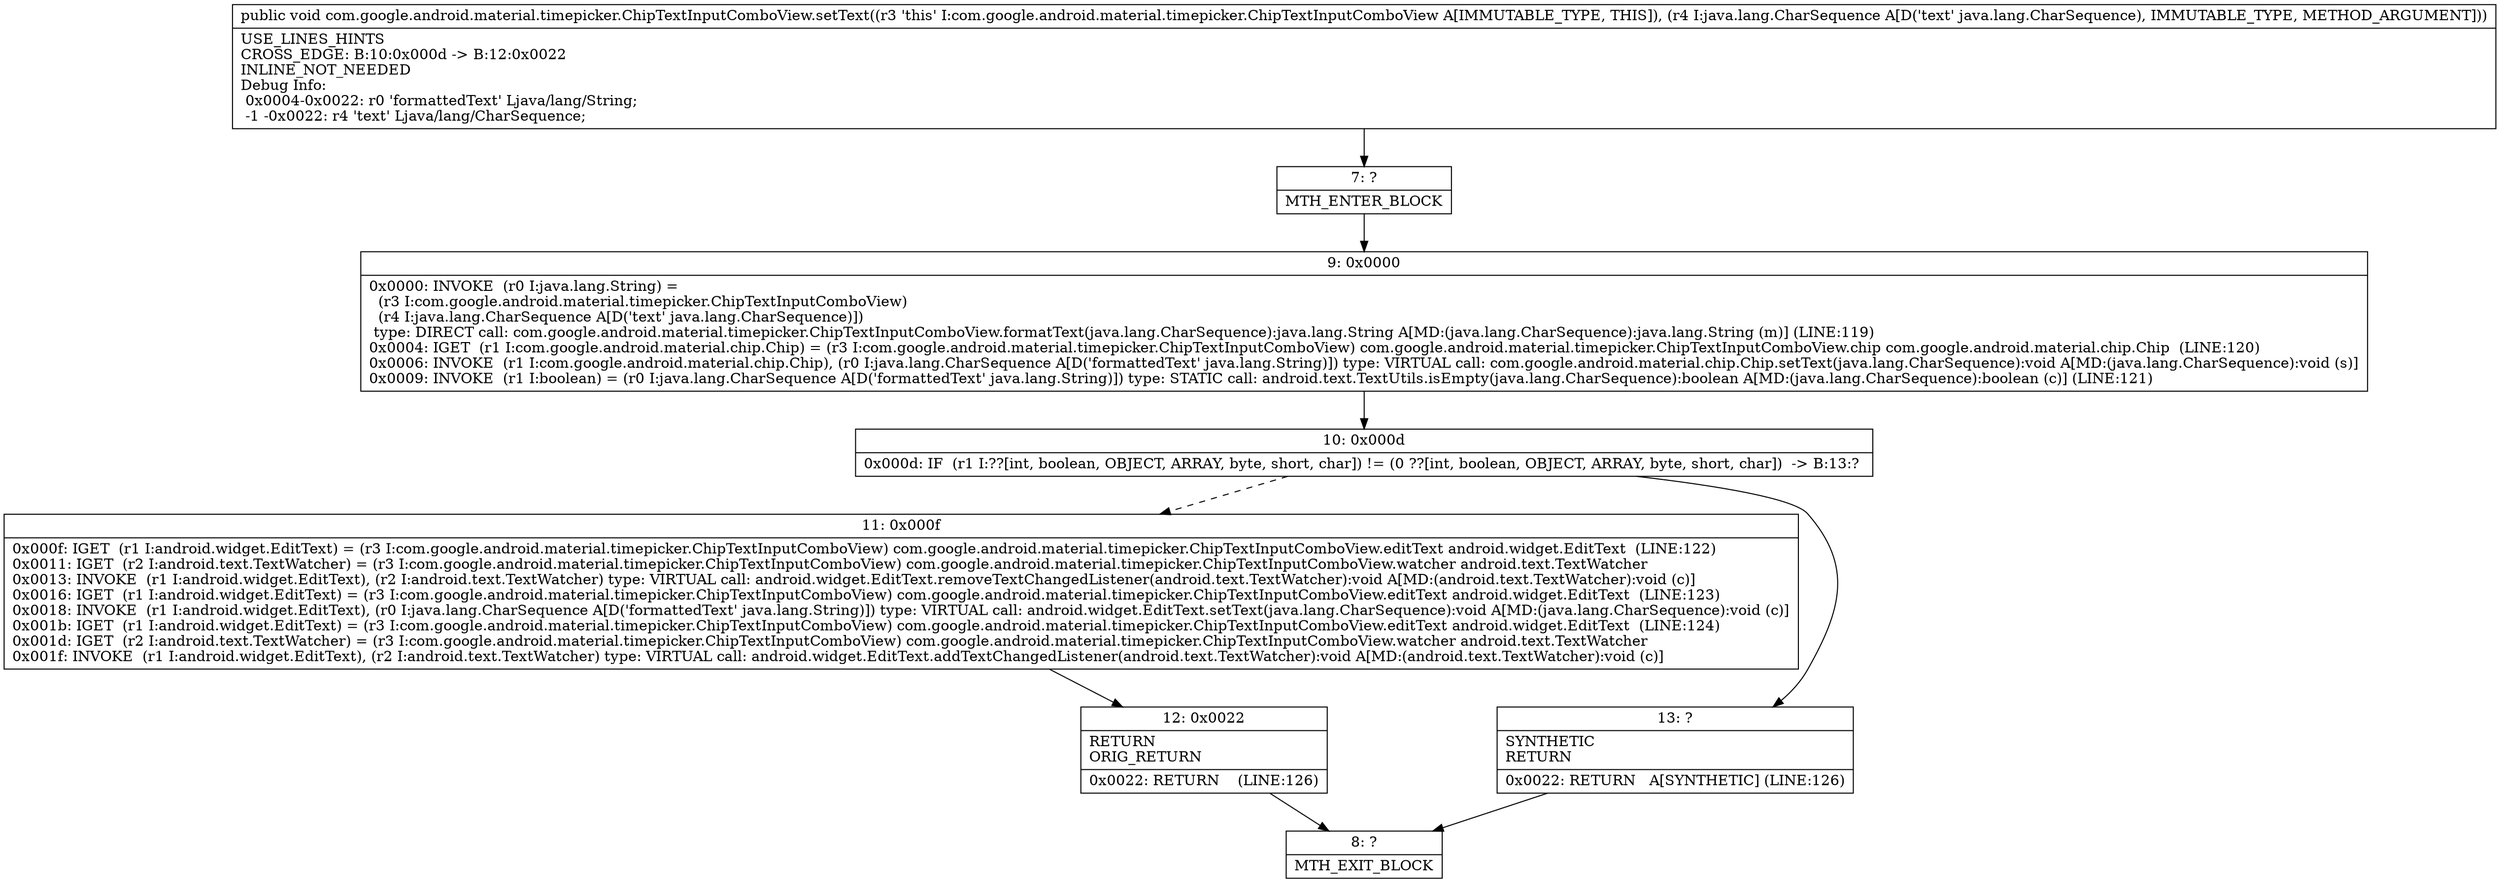 digraph "CFG forcom.google.android.material.timepicker.ChipTextInputComboView.setText(Ljava\/lang\/CharSequence;)V" {
Node_7 [shape=record,label="{7\:\ ?|MTH_ENTER_BLOCK\l}"];
Node_9 [shape=record,label="{9\:\ 0x0000|0x0000: INVOKE  (r0 I:java.lang.String) = \l  (r3 I:com.google.android.material.timepicker.ChipTextInputComboView)\l  (r4 I:java.lang.CharSequence A[D('text' java.lang.CharSequence)])\l type: DIRECT call: com.google.android.material.timepicker.ChipTextInputComboView.formatText(java.lang.CharSequence):java.lang.String A[MD:(java.lang.CharSequence):java.lang.String (m)] (LINE:119)\l0x0004: IGET  (r1 I:com.google.android.material.chip.Chip) = (r3 I:com.google.android.material.timepicker.ChipTextInputComboView) com.google.android.material.timepicker.ChipTextInputComboView.chip com.google.android.material.chip.Chip  (LINE:120)\l0x0006: INVOKE  (r1 I:com.google.android.material.chip.Chip), (r0 I:java.lang.CharSequence A[D('formattedText' java.lang.String)]) type: VIRTUAL call: com.google.android.material.chip.Chip.setText(java.lang.CharSequence):void A[MD:(java.lang.CharSequence):void (s)]\l0x0009: INVOKE  (r1 I:boolean) = (r0 I:java.lang.CharSequence A[D('formattedText' java.lang.String)]) type: STATIC call: android.text.TextUtils.isEmpty(java.lang.CharSequence):boolean A[MD:(java.lang.CharSequence):boolean (c)] (LINE:121)\l}"];
Node_10 [shape=record,label="{10\:\ 0x000d|0x000d: IF  (r1 I:??[int, boolean, OBJECT, ARRAY, byte, short, char]) != (0 ??[int, boolean, OBJECT, ARRAY, byte, short, char])  \-\> B:13:? \l}"];
Node_11 [shape=record,label="{11\:\ 0x000f|0x000f: IGET  (r1 I:android.widget.EditText) = (r3 I:com.google.android.material.timepicker.ChipTextInputComboView) com.google.android.material.timepicker.ChipTextInputComboView.editText android.widget.EditText  (LINE:122)\l0x0011: IGET  (r2 I:android.text.TextWatcher) = (r3 I:com.google.android.material.timepicker.ChipTextInputComboView) com.google.android.material.timepicker.ChipTextInputComboView.watcher android.text.TextWatcher \l0x0013: INVOKE  (r1 I:android.widget.EditText), (r2 I:android.text.TextWatcher) type: VIRTUAL call: android.widget.EditText.removeTextChangedListener(android.text.TextWatcher):void A[MD:(android.text.TextWatcher):void (c)]\l0x0016: IGET  (r1 I:android.widget.EditText) = (r3 I:com.google.android.material.timepicker.ChipTextInputComboView) com.google.android.material.timepicker.ChipTextInputComboView.editText android.widget.EditText  (LINE:123)\l0x0018: INVOKE  (r1 I:android.widget.EditText), (r0 I:java.lang.CharSequence A[D('formattedText' java.lang.String)]) type: VIRTUAL call: android.widget.EditText.setText(java.lang.CharSequence):void A[MD:(java.lang.CharSequence):void (c)]\l0x001b: IGET  (r1 I:android.widget.EditText) = (r3 I:com.google.android.material.timepicker.ChipTextInputComboView) com.google.android.material.timepicker.ChipTextInputComboView.editText android.widget.EditText  (LINE:124)\l0x001d: IGET  (r2 I:android.text.TextWatcher) = (r3 I:com.google.android.material.timepicker.ChipTextInputComboView) com.google.android.material.timepicker.ChipTextInputComboView.watcher android.text.TextWatcher \l0x001f: INVOKE  (r1 I:android.widget.EditText), (r2 I:android.text.TextWatcher) type: VIRTUAL call: android.widget.EditText.addTextChangedListener(android.text.TextWatcher):void A[MD:(android.text.TextWatcher):void (c)]\l}"];
Node_12 [shape=record,label="{12\:\ 0x0022|RETURN\lORIG_RETURN\l|0x0022: RETURN    (LINE:126)\l}"];
Node_8 [shape=record,label="{8\:\ ?|MTH_EXIT_BLOCK\l}"];
Node_13 [shape=record,label="{13\:\ ?|SYNTHETIC\lRETURN\l|0x0022: RETURN   A[SYNTHETIC] (LINE:126)\l}"];
MethodNode[shape=record,label="{public void com.google.android.material.timepicker.ChipTextInputComboView.setText((r3 'this' I:com.google.android.material.timepicker.ChipTextInputComboView A[IMMUTABLE_TYPE, THIS]), (r4 I:java.lang.CharSequence A[D('text' java.lang.CharSequence), IMMUTABLE_TYPE, METHOD_ARGUMENT]))  | USE_LINES_HINTS\lCROSS_EDGE: B:10:0x000d \-\> B:12:0x0022\lINLINE_NOT_NEEDED\lDebug Info:\l  0x0004\-0x0022: r0 'formattedText' Ljava\/lang\/String;\l  \-1 \-0x0022: r4 'text' Ljava\/lang\/CharSequence;\l}"];
MethodNode -> Node_7;Node_7 -> Node_9;
Node_9 -> Node_10;
Node_10 -> Node_11[style=dashed];
Node_10 -> Node_13;
Node_11 -> Node_12;
Node_12 -> Node_8;
Node_13 -> Node_8;
}

